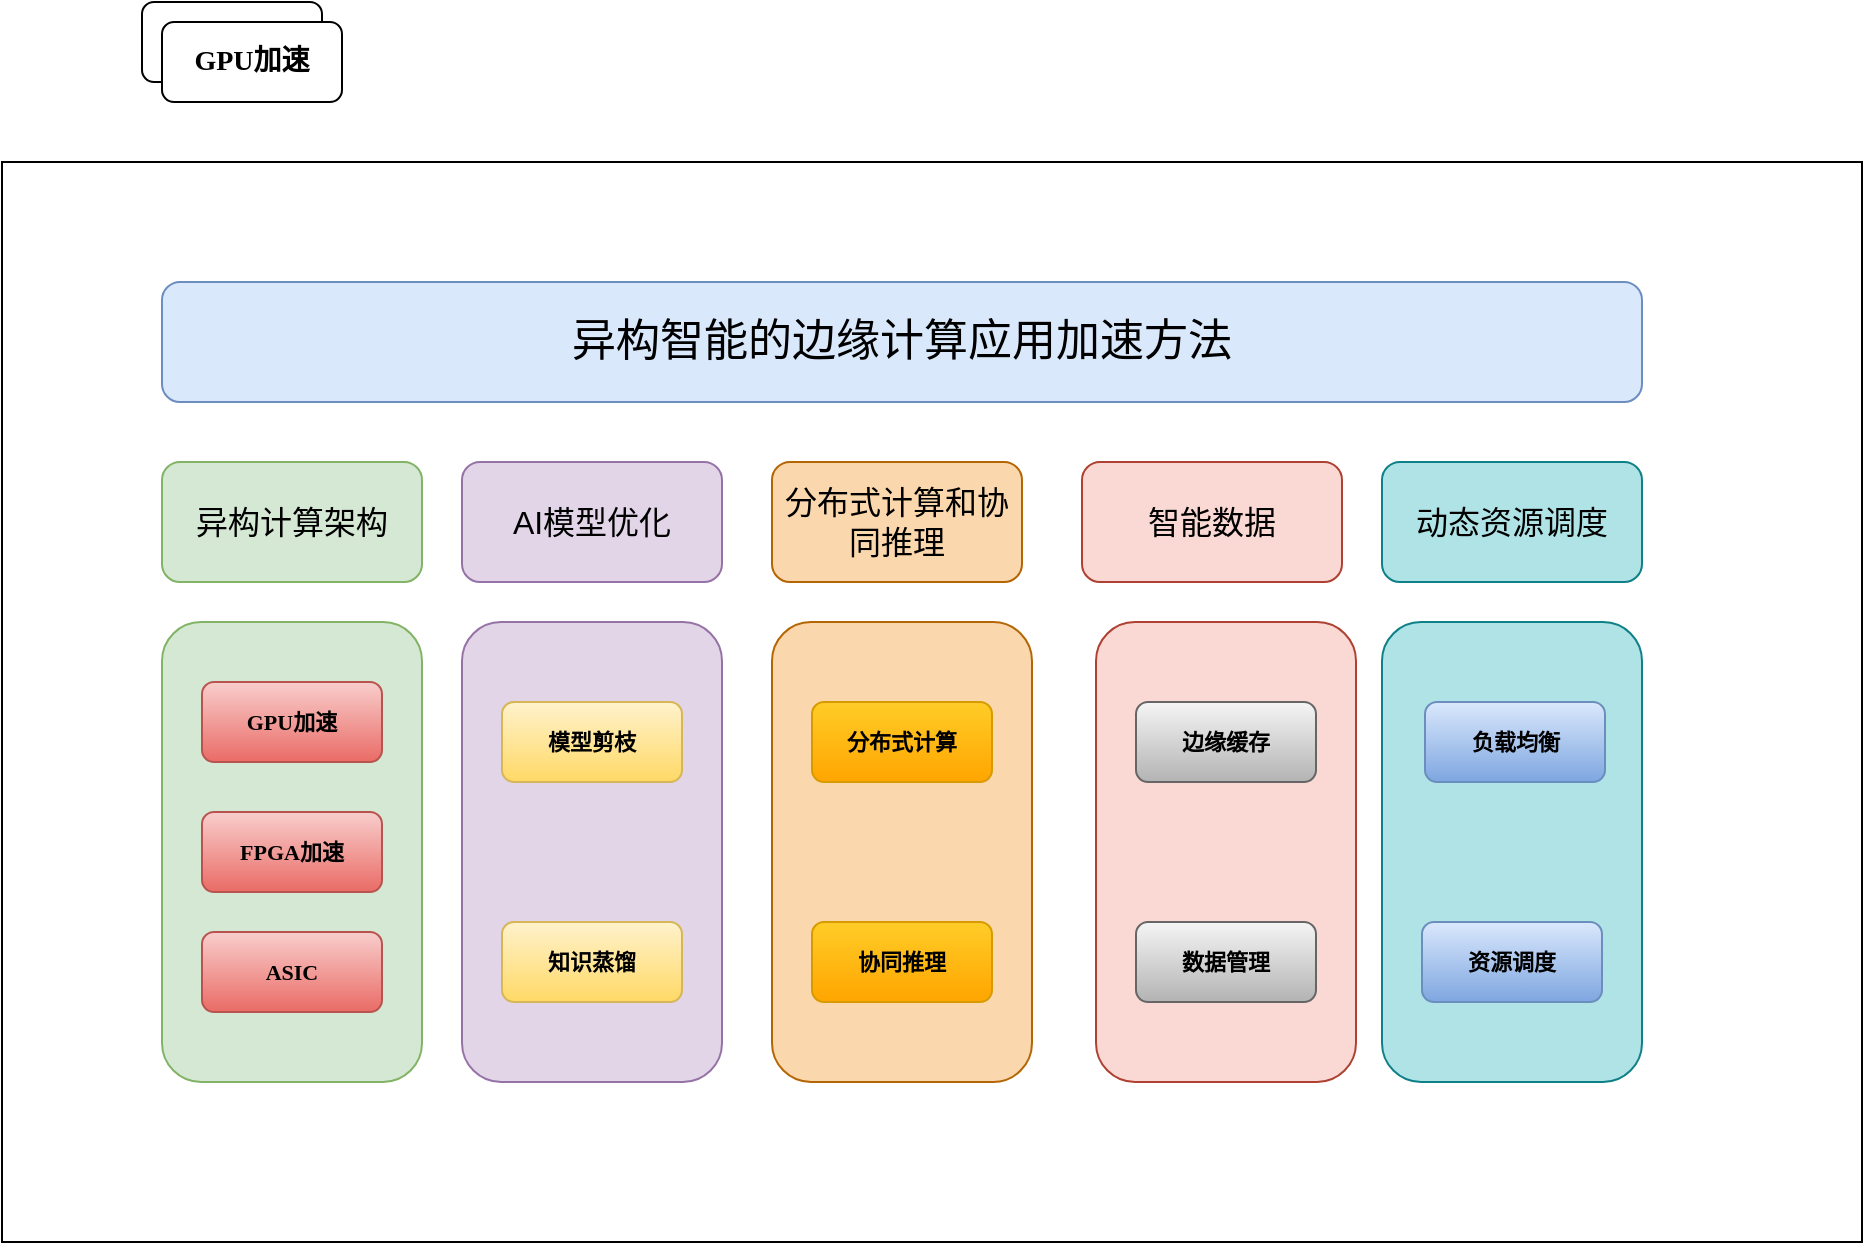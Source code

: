 <mxfile version="24.6.4" type="github">
  <diagram name="第 1 页" id="HsyytIjHzuRLYOXNuE68">
    <mxGraphModel dx="1098" dy="570" grid="1" gridSize="10" guides="1" tooltips="1" connect="1" arrows="1" fold="1" page="1" pageScale="1" pageWidth="827" pageHeight="1169" math="0" shadow="0">
      <root>
        <mxCell id="0" />
        <mxCell id="1" parent="0" />
        <mxCell id="9iSjs7LoO0IuLMqKa7v6-27" value="" style="rounded=0;whiteSpace=wrap;html=1;" vertex="1" parent="1">
          <mxGeometry x="30" y="180" width="930" height="540" as="geometry" />
        </mxCell>
        <mxCell id="9iSjs7LoO0IuLMqKa7v6-1" value="&lt;p class=&quot;MsoNormal&quot; style=&quot;margin: 0pt 0pt 0.0pt; text-align: justify; font-family: Calibri; font-size: 22px;&quot;&gt;&lt;span style=&quot;font-family: 宋体; font-size: 22px;&quot;&gt;异构智能的边缘计算应用加速方法&lt;/span&gt;&lt;/p&gt;" style="rounded=1;whiteSpace=wrap;html=1;fontSize=22;fillColor=#dae8fc;strokeColor=#6c8ebf;" vertex="1" parent="1">
          <mxGeometry x="110" y="240" width="740" height="60" as="geometry" />
        </mxCell>
        <mxCell id="9iSjs7LoO0IuLMqKa7v6-2" value="动态资源调度" style="rounded=1;whiteSpace=wrap;html=1;fontSize=16;fillColor=#b0e3e6;strokeColor=#0e8088;" vertex="1" parent="1">
          <mxGeometry x="720" y="330" width="130" height="60" as="geometry" />
        </mxCell>
        <mxCell id="9iSjs7LoO0IuLMqKa7v6-3" value="AI模型优化" style="rounded=1;whiteSpace=wrap;html=1;fontSize=16;fillColor=#e1d5e7;strokeColor=#9673a6;" vertex="1" parent="1">
          <mxGeometry x="260" y="330" width="130" height="60" as="geometry" />
        </mxCell>
        <mxCell id="9iSjs7LoO0IuLMqKa7v6-4" value="分布式计算和协同推理" style="rounded=1;whiteSpace=wrap;html=1;fontSize=16;fillColor=#fad7ac;strokeColor=#b46504;" vertex="1" parent="1">
          <mxGeometry x="415" y="330" width="125" height="60" as="geometry" />
        </mxCell>
        <mxCell id="9iSjs7LoO0IuLMqKa7v6-5" value="异构计算架构" style="rounded=1;whiteSpace=wrap;html=1;fontSize=16;fillColor=#d5e8d4;strokeColor=#82b366;" vertex="1" parent="1">
          <mxGeometry x="110" y="330" width="130" height="60" as="geometry" />
        </mxCell>
        <mxCell id="9iSjs7LoO0IuLMqKa7v6-6" value="智能数据" style="rounded=1;whiteSpace=wrap;html=1;fontSize=16;fillColor=#fad9d5;strokeColor=#ae4132;" vertex="1" parent="1">
          <mxGeometry x="570" y="330" width="130" height="60" as="geometry" />
        </mxCell>
        <mxCell id="9iSjs7LoO0IuLMqKa7v6-7" value="" style="rounded=1;whiteSpace=wrap;html=1;fillColor=#d5e8d4;strokeColor=#82b366;" vertex="1" parent="1">
          <mxGeometry x="110" y="410" width="130" height="230" as="geometry" />
        </mxCell>
        <mxCell id="9iSjs7LoO0IuLMqKa7v6-8" value="" style="rounded=1;whiteSpace=wrap;html=1;fillColor=#e1d5e7;strokeColor=#9673a6;" vertex="1" parent="1">
          <mxGeometry x="260" y="410" width="130" height="230" as="geometry" />
        </mxCell>
        <mxCell id="9iSjs7LoO0IuLMqKa7v6-9" value="" style="rounded=1;whiteSpace=wrap;html=1;fillColor=#fad7ac;strokeColor=#b46504;" vertex="1" parent="1">
          <mxGeometry x="415" y="410" width="130" height="230" as="geometry" />
        </mxCell>
        <mxCell id="9iSjs7LoO0IuLMqKa7v6-10" value="" style="rounded=1;whiteSpace=wrap;html=1;fillColor=#fad9d5;strokeColor=#ae4132;" vertex="1" parent="1">
          <mxGeometry x="577" y="410" width="130" height="230" as="geometry" />
        </mxCell>
        <mxCell id="9iSjs7LoO0IuLMqKa7v6-11" value="" style="rounded=1;whiteSpace=wrap;html=1;fillColor=#b0e3e6;strokeColor=#0e8088;" vertex="1" parent="1">
          <mxGeometry x="720" y="410" width="130" height="230" as="geometry" />
        </mxCell>
        <mxCell id="9iSjs7LoO0IuLMqKa7v6-12" value="&lt;p style=&quot;margin: 0pt 0pt 0.0pt; text-align: justify; font-family: Calibri; font-size: 10.5pt;&quot; class=&quot;MsoNormal&quot;&gt;&lt;b&gt;&lt;span style=&quot;font-size: 10.5pt;&quot;&gt;GPU&lt;font face=&quot;宋体&quot;&gt;加速&lt;/font&gt;&lt;/span&gt;&lt;/b&gt;&lt;/p&gt;" style="rounded=1;whiteSpace=wrap;html=1;" vertex="1" parent="1">
          <mxGeometry x="100" y="100" width="90" height="40" as="geometry" />
        </mxCell>
        <mxCell id="9iSjs7LoO0IuLMqKa7v6-13" value="&lt;p style=&quot;margin: 0pt 0pt 0.0pt; text-align: justify; font-family: Calibri; font-size: 10.5pt;&quot; class=&quot;MsoNormal&quot;&gt;&lt;b&gt;&lt;span style=&quot;font-size: 10.5pt;&quot;&gt;GPU&lt;font face=&quot;宋体&quot;&gt;加速&lt;/font&gt;&lt;/span&gt;&lt;/b&gt;&lt;/p&gt;" style="rounded=1;whiteSpace=wrap;html=1;" vertex="1" parent="1">
          <mxGeometry x="110" y="110" width="90" height="40" as="geometry" />
        </mxCell>
        <mxCell id="9iSjs7LoO0IuLMqKa7v6-14" value="&lt;p class=&quot;MsoNormal&quot; style=&quot;margin: 0pt 0pt 0.0pt; text-align: justify; font-family: Calibri; font-size: 11px;&quot;&gt;&lt;b style=&quot;font-size: 11px;&quot;&gt;&lt;span style=&quot;font-size: 11px;&quot;&gt;&lt;font face=&quot;宋体&quot; style=&quot;font-size: 11px;&quot;&gt;资源调度&lt;/font&gt;&lt;/span&gt;&lt;/b&gt;&lt;/p&gt;" style="rounded=1;whiteSpace=wrap;html=1;fontSize=11;fillColor=#dae8fc;gradientColor=#7ea6e0;strokeColor=#6c8ebf;" vertex="1" parent="1">
          <mxGeometry x="740" y="560" width="90" height="40" as="geometry" />
        </mxCell>
        <mxCell id="9iSjs7LoO0IuLMqKa7v6-15" value="&lt;p class=&quot;MsoNormal&quot; style=&quot;margin: 0pt 0pt 0.0pt; text-align: justify; font-family: Calibri; font-size: 11px;&quot;&gt;&lt;b style=&quot;font-size: 11px;&quot;&gt;&lt;span style=&quot;font-size: 11px;&quot;&gt;&lt;font face=&quot;宋体&quot; style=&quot;font-size: 11px;&quot;&gt;模型剪枝&lt;/font&gt;&lt;/span&gt;&lt;/b&gt;&lt;/p&gt;" style="rounded=1;whiteSpace=wrap;html=1;fontSize=11;fillColor=#fff2cc;gradientColor=#ffd966;strokeColor=#d6b656;" vertex="1" parent="1">
          <mxGeometry x="280" y="450" width="90" height="40" as="geometry" />
        </mxCell>
        <mxCell id="9iSjs7LoO0IuLMqKa7v6-16" value="&lt;p class=&quot;MsoNormal&quot; style=&quot;margin: 0pt 0pt 0.0pt; text-align: justify; font-family: Calibri; font-size: 11px;&quot;&gt;&lt;b style=&quot;font-size: 11px;&quot;&gt;ASIC&lt;/b&gt;&lt;/p&gt;" style="rounded=1;whiteSpace=wrap;html=1;fontSize=11;fillColor=#f8cecc;gradientColor=#ea6b66;strokeColor=#b85450;" vertex="1" parent="1">
          <mxGeometry x="130" y="565" width="90" height="40" as="geometry" />
        </mxCell>
        <mxCell id="9iSjs7LoO0IuLMqKa7v6-17" value="&lt;p class=&quot;MsoNormal&quot; style=&quot;margin: 0pt 0pt 0.0pt; text-align: justify; font-family: Calibri; font-size: 11px;&quot;&gt;&lt;b style=&quot;font-size: 11px;&quot;&gt;&lt;span style=&quot;font-size: 11px;&quot;&gt;FPGA&lt;font face=&quot;宋体&quot; style=&quot;font-size: 11px;&quot;&gt;加速&lt;/font&gt;&lt;/span&gt;&lt;/b&gt;&lt;/p&gt;" style="rounded=1;whiteSpace=wrap;html=1;fontSize=11;fillColor=#f8cecc;gradientColor=#ea6b66;strokeColor=#b85450;" vertex="1" parent="1">
          <mxGeometry x="130" y="505" width="90" height="40" as="geometry" />
        </mxCell>
        <mxCell id="9iSjs7LoO0IuLMqKa7v6-18" value="&lt;p class=&quot;MsoNormal&quot; style=&quot;margin: 0pt 0pt 0.0pt; text-align: justify; font-family: Calibri; font-size: 11px;&quot;&gt;&lt;b style=&quot;font-size: 11px;&quot;&gt;&lt;span style=&quot;font-size: 11px;&quot;&gt;GPU&lt;font face=&quot;宋体&quot; style=&quot;font-size: 11px;&quot;&gt;加速&lt;/font&gt;&lt;/span&gt;&lt;/b&gt;&lt;/p&gt;" style="rounded=1;whiteSpace=wrap;html=1;fontSize=11;fillColor=#f8cecc;gradientColor=#ea6b66;strokeColor=#b85450;" vertex="1" parent="1">
          <mxGeometry x="130" y="440" width="90" height="40" as="geometry" />
        </mxCell>
        <mxCell id="9iSjs7LoO0IuLMqKa7v6-19" value="&lt;p class=&quot;MsoNormal&quot; style=&quot;margin: 0pt 0pt 0.0pt; text-align: justify; font-family: Calibri; font-size: 11px;&quot;&gt;&lt;span style=&quot;font-size: 11px;&quot;&gt;&lt;font face=&quot;宋体&quot; style=&quot;font-size: 11px;&quot;&gt;&lt;b style=&quot;font-size: 11px;&quot;&gt;数据管理&lt;/b&gt;&lt;/font&gt;&lt;/span&gt;&lt;/p&gt;" style="rounded=1;whiteSpace=wrap;html=1;fontSize=11;fillColor=#f5f5f5;gradientColor=#b3b3b3;strokeColor=#666666;" vertex="1" parent="1">
          <mxGeometry x="597" y="560" width="90" height="40" as="geometry" />
        </mxCell>
        <mxCell id="9iSjs7LoO0IuLMqKa7v6-20" value="&lt;p class=&quot;MsoNormal&quot; style=&quot;margin: 0pt 0pt 0.0pt; text-align: justify; font-family: Calibri; font-size: 11px;&quot;&gt;&lt;b style=&quot;font-size: 11px;&quot;&gt;&lt;span style=&quot;font-size: 11px;&quot;&gt;&lt;font face=&quot;宋体&quot; style=&quot;font-size: 11px;&quot;&gt;边缘缓存&lt;/font&gt;&lt;/span&gt;&lt;/b&gt;&lt;/p&gt;" style="rounded=1;whiteSpace=wrap;html=1;fontSize=11;fillColor=#f5f5f5;gradientColor=#b3b3b3;strokeColor=#666666;" vertex="1" parent="1">
          <mxGeometry x="597" y="450" width="90" height="40" as="geometry" />
        </mxCell>
        <mxCell id="9iSjs7LoO0IuLMqKa7v6-21" value="&lt;p class=&quot;MsoNormal&quot; style=&quot;margin: 0pt 0pt 0.0pt; text-align: justify; font-family: Calibri; font-size: 11px;&quot;&gt;&lt;b style=&quot;font-size: 11px;&quot;&gt;&lt;span style=&quot;font-size: 11px;&quot;&gt;&lt;font face=&quot;宋体&quot; style=&quot;font-size: 11px;&quot;&gt;协同推理&lt;/font&gt;&lt;/span&gt;&lt;/b&gt;&lt;/p&gt;" style="rounded=1;whiteSpace=wrap;html=1;fontSize=11;fillColor=#ffcd28;gradientColor=#ffa500;strokeColor=#d79b00;" vertex="1" parent="1">
          <mxGeometry x="435" y="560" width="90" height="40" as="geometry" />
        </mxCell>
        <mxCell id="9iSjs7LoO0IuLMqKa7v6-22" value="&lt;p class=&quot;MsoNormal&quot; style=&quot;margin: 0pt 0pt 0.0pt; text-align: justify; font-family: Calibri; font-size: 11px;&quot;&gt;&lt;b style=&quot;font-size: 11px;&quot;&gt;&lt;span style=&quot;font-size: 11px;&quot;&gt;&lt;font face=&quot;宋体&quot; style=&quot;font-size: 11px;&quot;&gt;分布式计算&lt;/font&gt;&lt;/span&gt;&lt;/b&gt;&lt;/p&gt;" style="rounded=1;whiteSpace=wrap;html=1;fontSize=11;fillColor=#ffcd28;gradientColor=#ffa500;strokeColor=#d79b00;" vertex="1" parent="1">
          <mxGeometry x="435" y="450" width="90" height="40" as="geometry" />
        </mxCell>
        <mxCell id="9iSjs7LoO0IuLMqKa7v6-23" value="&lt;p class=&quot;MsoNormal&quot; style=&quot;margin: 0pt 0pt 0.0pt; text-align: justify; font-family: Calibri; font-size: 11px;&quot;&gt;&lt;b style=&quot;font-size: 11px;&quot;&gt;&lt;span style=&quot;font-size: 11px;&quot;&gt;&lt;font face=&quot;宋体&quot; style=&quot;font-size: 11px;&quot;&gt;知识蒸馏&lt;/font&gt;&lt;/span&gt;&lt;/b&gt;&lt;/p&gt;" style="rounded=1;whiteSpace=wrap;html=1;fontSize=11;fillColor=#fff2cc;gradientColor=#ffd966;strokeColor=#d6b656;" vertex="1" parent="1">
          <mxGeometry x="280" y="560" width="90" height="40" as="geometry" />
        </mxCell>
        <mxCell id="9iSjs7LoO0IuLMqKa7v6-24" value="&lt;p class=&quot;MsoNormal&quot; style=&quot;margin: 0pt 0pt 0.0pt; text-align: justify; font-family: Calibri; font-size: 11px;&quot;&gt;&lt;b style=&quot;font-size: 11px;&quot;&gt;&lt;span style=&quot;font-size: 11px;&quot;&gt;&lt;font face=&quot;宋体&quot; style=&quot;font-size: 11px;&quot;&gt;负载均衡&lt;/font&gt;&lt;/span&gt;&lt;/b&gt;&lt;/p&gt;" style="rounded=1;whiteSpace=wrap;html=1;fontSize=11;fillColor=#dae8fc;gradientColor=#7ea6e0;strokeColor=#6c8ebf;" vertex="1" parent="1">
          <mxGeometry x="741.5" y="450" width="90" height="40" as="geometry" />
        </mxCell>
      </root>
    </mxGraphModel>
  </diagram>
</mxfile>
